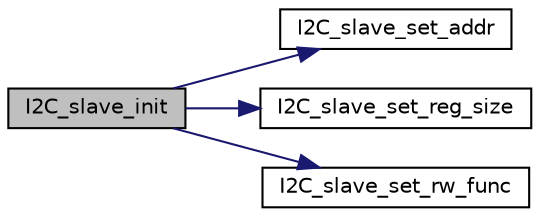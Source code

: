 digraph "I2C_slave_init"
{
  edge [fontname="Helvetica",fontsize="10",labelfontname="Helvetica",labelfontsize="10"];
  node [fontname="Helvetica",fontsize="10",shape=record];
  rankdir="LR";
  Node42 [label="I2C_slave_init",height=0.2,width=0.4,color="black", fillcolor="grey75", style="filled", fontcolor="black"];
  Node42 -> Node43 [color="midnightblue",fontsize="10",style="solid",fontname="Helvetica"];
  Node43 [label="I2C_slave_set_addr",height=0.2,width=0.4,color="black", fillcolor="white", style="filled",URL="$ci2c_8c.html#ad0eed3132d3284d6f921d13488721226",tooltip="Change I2C slave address. "];
  Node42 -> Node44 [color="midnightblue",fontsize="10",style="solid",fontname="Helvetica"];
  Node44 [label="I2C_slave_set_reg_size",height=0.2,width=0.4,color="black", fillcolor="white", style="filled",URL="$ci2c_8c.html#a47d121773459b24568e5df4f81fbf905",tooltip="Change I2C registers map size (for access) "];
  Node42 -> Node45 [color="midnightblue",fontsize="10",style="solid",fontname="Helvetica"];
  Node45 [label="I2C_slave_set_rw_func",height=0.2,width=0.4,color="black", fillcolor="white", style="filled",URL="$ci2c_8c.html#a8d88530833d3685d52ea5486b1316427",tooltip="Redirect slave I2C read/write function (if needed for advanced use) "];
}
